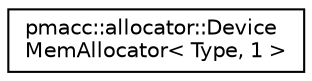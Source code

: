 digraph "Graphical Class Hierarchy"
{
 // LATEX_PDF_SIZE
  edge [fontname="Helvetica",fontsize="10",labelfontname="Helvetica",labelfontsize="10"];
  node [fontname="Helvetica",fontsize="10",shape=record];
  rankdir="LR";
  Node0 [label="pmacc::allocator::Device\lMemAllocator\< Type, 1 \>",height=0.2,width=0.4,color="black", fillcolor="white", style="filled",URL="$structpmacc_1_1allocator_1_1_device_mem_allocator_3_01_type_00_011_01_4.html",tooltip=" "];
}
